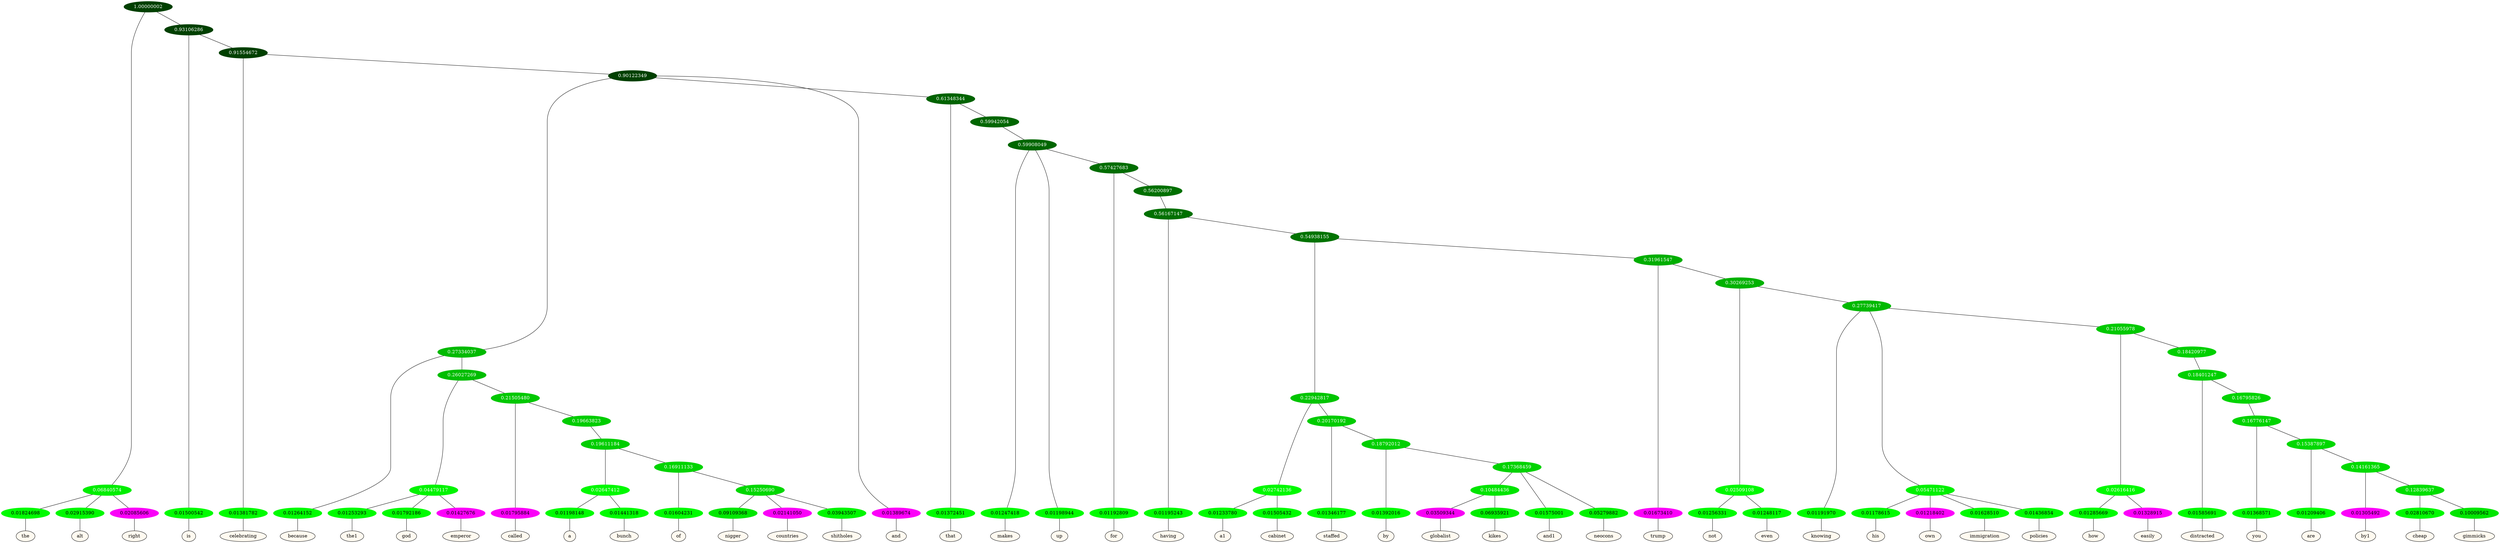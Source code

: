 graph {
	node [format=png height=0.15 nodesep=0.001 ordering=out overlap=prism overlap_scaling=0.01 ranksep=0.001 ratio=0.2 style=filled width=0.15]
	{
		rank=same
		a_w_3 [label=the color=black fillcolor=floralwhite style="filled,solid"]
		a_w_4 [label=alt color=black fillcolor=floralwhite style="filled,solid"]
		a_w_5 [label=right color=black fillcolor=floralwhite style="filled,solid"]
		a_w_6 [label=is color=black fillcolor=floralwhite style="filled,solid"]
		a_w_8 [label=celebrating color=black fillcolor=floralwhite style="filled,solid"]
		a_w_13 [label=because color=black fillcolor=floralwhite style="filled,solid"]
		a_w_20 [label=the1 color=black fillcolor=floralwhite style="filled,solid"]
		a_w_21 [label=god color=black fillcolor=floralwhite style="filled,solid"]
		a_w_22 [label=emperor color=black fillcolor=floralwhite style="filled,solid"]
		a_w_23 [label=called color=black fillcolor=floralwhite style="filled,solid"]
		a_w_34 [label=a color=black fillcolor=floralwhite style="filled,solid"]
		a_w_35 [label=bunch color=black fillcolor=floralwhite style="filled,solid"]
		a_w_36 [label=of color=black fillcolor=floralwhite style="filled,solid"]
		a_w_40 [label=nigger color=black fillcolor=floralwhite style="filled,solid"]
		a_w_41 [label=countries color=black fillcolor=floralwhite style="filled,solid"]
		a_w_42 [label=shitholes color=black fillcolor=floralwhite style="filled,solid"]
		a_w_11 [label=and color=black fillcolor=floralwhite style="filled,solid"]
		a_w_15 [label=that color=black fillcolor=floralwhite style="filled,solid"]
		a_w_25 [label=makes color=black fillcolor=floralwhite style="filled,solid"]
		a_w_26 [label=up color=black fillcolor=floralwhite style="filled,solid"]
		a_w_29 [label=for color=black fillcolor=floralwhite style="filled,solid"]
		a_w_38 [label=having color=black fillcolor=floralwhite style="filled,solid"]
		a_w_49 [label=a1 color=black fillcolor=floralwhite style="filled,solid"]
		a_w_50 [label=cabinet color=black fillcolor=floralwhite style="filled,solid"]
		a_w_51 [label=staffed color=black fillcolor=floralwhite style="filled,solid"]
		a_w_55 [label=by color=black fillcolor=floralwhite style="filled,solid"]
		a_w_71 [label=globalist color=black fillcolor=floralwhite style="filled,solid"]
		a_w_72 [label=kikes color=black fillcolor=floralwhite style="filled,solid"]
		a_w_63 [label=and1 color=black fillcolor=floralwhite style="filled,solid"]
		a_w_64 [label=neocons color=black fillcolor=floralwhite style="filled,solid"]
		a_w_47 [label=trump color=black fillcolor=floralwhite style="filled,solid"]
		a_w_57 [label=not color=black fillcolor=floralwhite style="filled,solid"]
		a_w_58 [label=even color=black fillcolor=floralwhite style="filled,solid"]
		a_w_59 [label=knowing color=black fillcolor=floralwhite style="filled,solid"]
		a_w_65 [label=his color=black fillcolor=floralwhite style="filled,solid"]
		a_w_66 [label=own color=black fillcolor=floralwhite style="filled,solid"]
		a_w_67 [label=immigration color=black fillcolor=floralwhite style="filled,solid"]
		a_w_68 [label=policies color=black fillcolor=floralwhite style="filled,solid"]
		a_w_73 [label=how color=black fillcolor=floralwhite style="filled,solid"]
		a_w_74 [label=easily color=black fillcolor=floralwhite style="filled,solid"]
		a_w_76 [label=distracted color=black fillcolor=floralwhite style="filled,solid"]
		a_w_79 [label=you color=black fillcolor=floralwhite style="filled,solid"]
		a_w_81 [label=are color=black fillcolor=floralwhite style="filled,solid"]
		a_w_83 [label=by1 color=black fillcolor=floralwhite style="filled,solid"]
		a_w_85 [label=cheap color=black fillcolor=floralwhite style="filled,solid"]
		a_w_86 [label=gimmicks color=black fillcolor=floralwhite style="filled,solid"]
	}
	a_n_3 -- a_w_3
	a_n_4 -- a_w_4
	a_n_5 -- a_w_5
	a_n_6 -- a_w_6
	a_n_8 -- a_w_8
	a_n_13 -- a_w_13
	a_n_20 -- a_w_20
	a_n_21 -- a_w_21
	a_n_22 -- a_w_22
	a_n_23 -- a_w_23
	a_n_34 -- a_w_34
	a_n_35 -- a_w_35
	a_n_36 -- a_w_36
	a_n_40 -- a_w_40
	a_n_41 -- a_w_41
	a_n_42 -- a_w_42
	a_n_11 -- a_w_11
	a_n_15 -- a_w_15
	a_n_25 -- a_w_25
	a_n_26 -- a_w_26
	a_n_29 -- a_w_29
	a_n_38 -- a_w_38
	a_n_49 -- a_w_49
	a_n_50 -- a_w_50
	a_n_51 -- a_w_51
	a_n_55 -- a_w_55
	a_n_71 -- a_w_71
	a_n_72 -- a_w_72
	a_n_63 -- a_w_63
	a_n_64 -- a_w_64
	a_n_47 -- a_w_47
	a_n_57 -- a_w_57
	a_n_58 -- a_w_58
	a_n_59 -- a_w_59
	a_n_65 -- a_w_65
	a_n_66 -- a_w_66
	a_n_67 -- a_w_67
	a_n_68 -- a_w_68
	a_n_73 -- a_w_73
	a_n_74 -- a_w_74
	a_n_76 -- a_w_76
	a_n_79 -- a_w_79
	a_n_81 -- a_w_81
	a_n_83 -- a_w_83
	a_n_85 -- a_w_85
	a_n_86 -- a_w_86
	{
		rank=same
		a_n_3 [label=0.01824698 color="0.334 1.000 0.982" fontcolor=black]
		a_n_4 [label=0.02915390 color="0.334 1.000 0.971" fontcolor=black]
		a_n_5 [label=0.02085606 color="0.835 1.000 0.979" fontcolor=black]
		a_n_6 [label=0.01500542 color="0.334 1.000 0.985" fontcolor=black]
		a_n_8 [label=0.01381782 color="0.334 1.000 0.986" fontcolor=black]
		a_n_13 [label=0.01264152 color="0.334 1.000 0.987" fontcolor=black]
		a_n_20 [label=0.01253293 color="0.334 1.000 0.987" fontcolor=black]
		a_n_21 [label=0.01792186 color="0.334 1.000 0.982" fontcolor=black]
		a_n_22 [label=0.01427676 color="0.835 1.000 0.986" fontcolor=black]
		a_n_23 [label=0.01795884 color="0.835 1.000 0.982" fontcolor=black]
		a_n_34 [label=0.01198148 color="0.334 1.000 0.988" fontcolor=black]
		a_n_35 [label=0.01441318 color="0.334 1.000 0.986" fontcolor=black]
		a_n_36 [label=0.01604231 color="0.334 1.000 0.984" fontcolor=black]
		a_n_40 [label=0.09109368 color="0.334 1.000 0.909" fontcolor=black]
		a_n_41 [label=0.02141050 color="0.835 1.000 0.979" fontcolor=black]
		a_n_42 [label=0.03943507 color="0.334 1.000 0.961" fontcolor=black]
		a_n_11 [label=0.01389674 color="0.835 1.000 0.986" fontcolor=black]
		a_n_15 [label=0.01372451 color="0.334 1.000 0.986" fontcolor=black]
		a_n_25 [label=0.01247418 color="0.334 1.000 0.988" fontcolor=black]
		a_n_26 [label=0.01198944 color="0.334 1.000 0.988" fontcolor=black]
		a_n_29 [label=0.01192809 color="0.334 1.000 0.988" fontcolor=black]
		a_n_38 [label=0.01195243 color="0.334 1.000 0.988" fontcolor=black]
		a_n_49 [label=0.01233780 color="0.334 1.000 0.988" fontcolor=black]
		a_n_50 [label=0.01505432 color="0.334 1.000 0.985" fontcolor=black]
		a_n_51 [label=0.01346177 color="0.334 1.000 0.987" fontcolor=black]
		a_n_55 [label=0.01392016 color="0.334 1.000 0.986" fontcolor=black]
		a_n_71 [label=0.03509344 color="0.835 1.000 0.965" fontcolor=black]
		a_n_72 [label=0.06935921 color="0.334 1.000 0.931" fontcolor=black]
		a_n_63 [label=0.01575001 color="0.334 1.000 0.984" fontcolor=black]
		a_n_64 [label=0.05279882 color="0.334 1.000 0.947" fontcolor=black]
		a_n_47 [label=0.01673410 color="0.835 1.000 0.983" fontcolor=black]
		a_n_57 [label=0.01256331 color="0.334 1.000 0.987" fontcolor=black]
		a_n_58 [label=0.01248117 color="0.334 1.000 0.988" fontcolor=black]
		a_n_59 [label=0.01191970 color="0.334 1.000 0.988" fontcolor=black]
		a_n_65 [label=0.01178615 color="0.334 1.000 0.988" fontcolor=black]
		a_n_66 [label=0.01218402 color="0.835 1.000 0.988" fontcolor=black]
		a_n_67 [label=0.01628510 color="0.334 1.000 0.984" fontcolor=black]
		a_n_68 [label=0.01436854 color="0.334 1.000 0.986" fontcolor=black]
		a_n_73 [label=0.01285669 color="0.334 1.000 0.987" fontcolor=black]
		a_n_74 [label=0.01328915 color="0.835 1.000 0.987" fontcolor=black]
		a_n_76 [label=0.01585691 color="0.334 1.000 0.984" fontcolor=black]
		a_n_79 [label=0.01368571 color="0.334 1.000 0.986" fontcolor=black]
		a_n_81 [label=0.01209406 color="0.334 1.000 0.988" fontcolor=black]
		a_n_83 [label=0.01305492 color="0.835 1.000 0.987" fontcolor=black]
		a_n_85 [label=0.02810670 color="0.334 1.000 0.972" fontcolor=black]
		a_n_86 [label=0.10009562 color="0.334 1.000 0.900" fontcolor=black]
	}
	a_n_0 [label=1.00000002 color="0.334 1.000 0.250" fontcolor=grey99]
	a_n_1 [label=0.06840574 color="0.334 1.000 0.932" fontcolor=grey99]
	a_n_0 -- a_n_1
	a_n_2 [label=0.93106286 color="0.334 1.000 0.250" fontcolor=grey99]
	a_n_0 -- a_n_2
	a_n_1 -- a_n_3
	a_n_1 -- a_n_4
	a_n_1 -- a_n_5
	a_n_2 -- a_n_6
	a_n_7 [label=0.91554672 color="0.334 1.000 0.250" fontcolor=grey99]
	a_n_2 -- a_n_7
	a_n_7 -- a_n_8
	a_n_9 [label=0.90122349 color="0.334 1.000 0.250" fontcolor=grey99]
	a_n_7 -- a_n_9
	a_n_10 [label=0.27334037 color="0.334 1.000 0.727" fontcolor=grey99]
	a_n_9 -- a_n_10
	a_n_9 -- a_n_11
	a_n_12 [label=0.61348344 color="0.334 1.000 0.387" fontcolor=grey99]
	a_n_9 -- a_n_12
	a_n_10 -- a_n_13
	a_n_14 [label=0.26027269 color="0.334 1.000 0.740" fontcolor=grey99]
	a_n_10 -- a_n_14
	a_n_12 -- a_n_15
	a_n_16 [label=0.59942054 color="0.334 1.000 0.401" fontcolor=grey99]
	a_n_12 -- a_n_16
	a_n_17 [label=0.04479117 color="0.334 1.000 0.955" fontcolor=grey99]
	a_n_14 -- a_n_17
	a_n_18 [label=0.21505480 color="0.334 1.000 0.785" fontcolor=grey99]
	a_n_14 -- a_n_18
	a_n_19 [label=0.59908049 color="0.334 1.000 0.401" fontcolor=grey99]
	a_n_16 -- a_n_19
	a_n_17 -- a_n_20
	a_n_17 -- a_n_21
	a_n_17 -- a_n_22
	a_n_18 -- a_n_23
	a_n_24 [label=0.19663823 color="0.334 1.000 0.803" fontcolor=grey99]
	a_n_18 -- a_n_24
	a_n_19 -- a_n_25
	a_n_19 -- a_n_26
	a_n_27 [label=0.57427683 color="0.334 1.000 0.426" fontcolor=grey99]
	a_n_19 -- a_n_27
	a_n_28 [label=0.19611184 color="0.334 1.000 0.804" fontcolor=grey99]
	a_n_24 -- a_n_28
	a_n_27 -- a_n_29
	a_n_30 [label=0.56200897 color="0.334 1.000 0.438" fontcolor=grey99]
	a_n_27 -- a_n_30
	a_n_31 [label=0.02647412 color="0.334 1.000 0.974" fontcolor=grey99]
	a_n_28 -- a_n_31
	a_n_32 [label=0.16911133 color="0.334 1.000 0.831" fontcolor=grey99]
	a_n_28 -- a_n_32
	a_n_33 [label=0.56167147 color="0.334 1.000 0.438" fontcolor=grey99]
	a_n_30 -- a_n_33
	a_n_31 -- a_n_34
	a_n_31 -- a_n_35
	a_n_32 -- a_n_36
	a_n_37 [label=0.15250690 color="0.334 1.000 0.847" fontcolor=grey99]
	a_n_32 -- a_n_37
	a_n_33 -- a_n_38
	a_n_39 [label=0.54938155 color="0.334 1.000 0.451" fontcolor=grey99]
	a_n_33 -- a_n_39
	a_n_37 -- a_n_40
	a_n_37 -- a_n_41
	a_n_37 -- a_n_42
	a_n_43 [label=0.22942817 color="0.334 1.000 0.771" fontcolor=grey99]
	a_n_39 -- a_n_43
	a_n_44 [label=0.31961547 color="0.334 1.000 0.680" fontcolor=grey99]
	a_n_39 -- a_n_44
	a_n_45 [label=0.02742136 color="0.334 1.000 0.973" fontcolor=grey99]
	a_n_43 -- a_n_45
	a_n_46 [label=0.20170192 color="0.334 1.000 0.798" fontcolor=grey99]
	a_n_43 -- a_n_46
	a_n_44 -- a_n_47
	a_n_48 [label=0.30269253 color="0.334 1.000 0.697" fontcolor=grey99]
	a_n_44 -- a_n_48
	a_n_45 -- a_n_49
	a_n_45 -- a_n_50
	a_n_46 -- a_n_51
	a_n_52 [label=0.18792012 color="0.334 1.000 0.812" fontcolor=grey99]
	a_n_46 -- a_n_52
	a_n_53 [label=0.02509108 color="0.334 1.000 0.975" fontcolor=grey99]
	a_n_48 -- a_n_53
	a_n_54 [label=0.27739417 color="0.334 1.000 0.723" fontcolor=grey99]
	a_n_48 -- a_n_54
	a_n_52 -- a_n_55
	a_n_56 [label=0.17368459 color="0.334 1.000 0.826" fontcolor=grey99]
	a_n_52 -- a_n_56
	a_n_53 -- a_n_57
	a_n_53 -- a_n_58
	a_n_54 -- a_n_59
	a_n_60 [label=0.05471122 color="0.334 1.000 0.945" fontcolor=grey99]
	a_n_54 -- a_n_60
	a_n_61 [label=0.21055978 color="0.334 1.000 0.789" fontcolor=grey99]
	a_n_54 -- a_n_61
	a_n_62 [label=0.10484436 color="0.334 1.000 0.895" fontcolor=grey99]
	a_n_56 -- a_n_62
	a_n_56 -- a_n_63
	a_n_56 -- a_n_64
	a_n_60 -- a_n_65
	a_n_60 -- a_n_66
	a_n_60 -- a_n_67
	a_n_60 -- a_n_68
	a_n_69 [label=0.02616416 color="0.334 1.000 0.974" fontcolor=grey99]
	a_n_61 -- a_n_69
	a_n_70 [label=0.18420977 color="0.334 1.000 0.816" fontcolor=grey99]
	a_n_61 -- a_n_70
	a_n_62 -- a_n_71
	a_n_62 -- a_n_72
	a_n_69 -- a_n_73
	a_n_69 -- a_n_74
	a_n_75 [label=0.18401247 color="0.334 1.000 0.816" fontcolor=grey99]
	a_n_70 -- a_n_75
	a_n_75 -- a_n_76
	a_n_77 [label=0.16795826 color="0.334 1.000 0.832" fontcolor=grey99]
	a_n_75 -- a_n_77
	a_n_78 [label=0.16776147 color="0.334 1.000 0.832" fontcolor=grey99]
	a_n_77 -- a_n_78
	a_n_78 -- a_n_79
	a_n_80 [label=0.15387897 color="0.334 1.000 0.846" fontcolor=grey99]
	a_n_78 -- a_n_80
	a_n_80 -- a_n_81
	a_n_82 [label=0.14161365 color="0.334 1.000 0.858" fontcolor=grey99]
	a_n_80 -- a_n_82
	a_n_82 -- a_n_83
	a_n_84 [label=0.12839637 color="0.334 1.000 0.872" fontcolor=grey99]
	a_n_82 -- a_n_84
	a_n_84 -- a_n_85
	a_n_84 -- a_n_86
}
